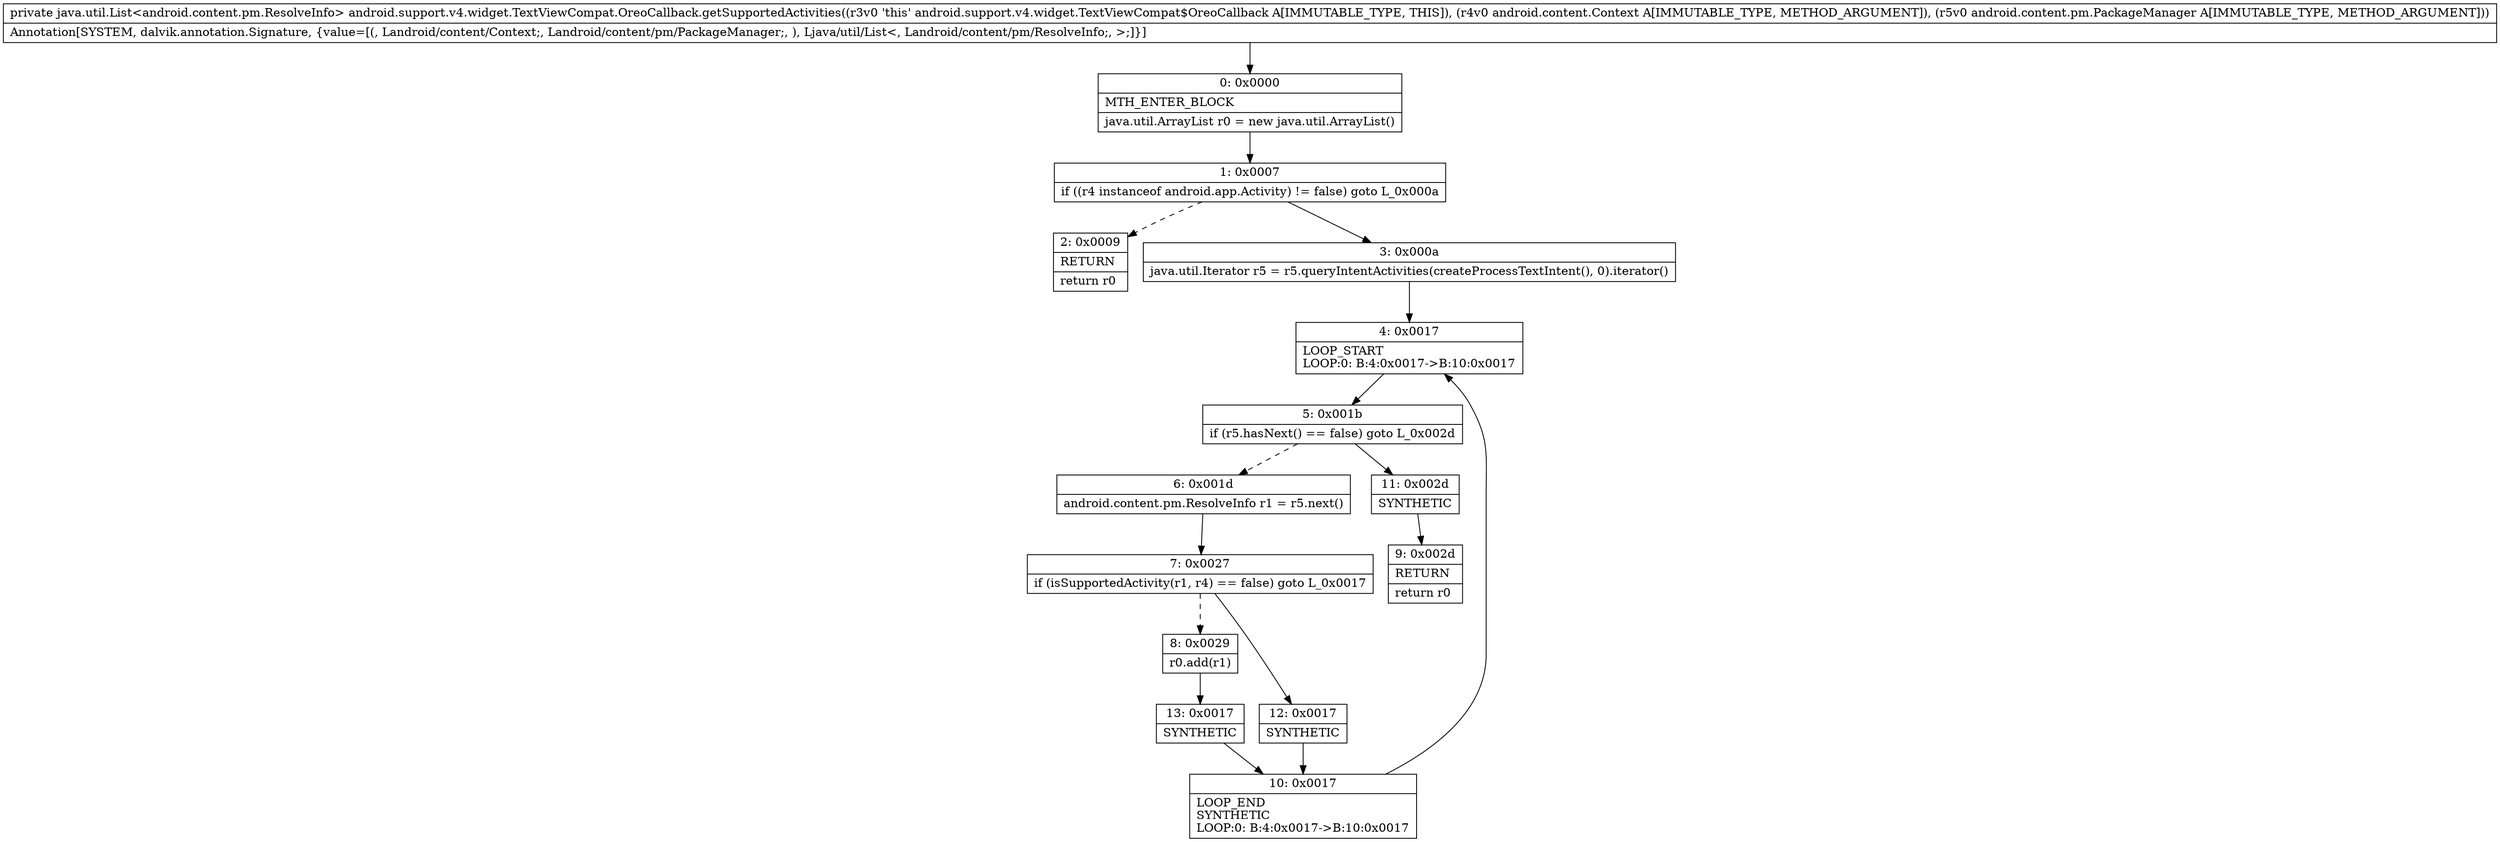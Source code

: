 digraph "CFG forandroid.support.v4.widget.TextViewCompat.OreoCallback.getSupportedActivities(Landroid\/content\/Context;Landroid\/content\/pm\/PackageManager;)Ljava\/util\/List;" {
Node_0 [shape=record,label="{0\:\ 0x0000|MTH_ENTER_BLOCK\l|java.util.ArrayList r0 = new java.util.ArrayList()\l}"];
Node_1 [shape=record,label="{1\:\ 0x0007|if ((r4 instanceof android.app.Activity) != false) goto L_0x000a\l}"];
Node_2 [shape=record,label="{2\:\ 0x0009|RETURN\l|return r0\l}"];
Node_3 [shape=record,label="{3\:\ 0x000a|java.util.Iterator r5 = r5.queryIntentActivities(createProcessTextIntent(), 0).iterator()\l}"];
Node_4 [shape=record,label="{4\:\ 0x0017|LOOP_START\lLOOP:0: B:4:0x0017\-\>B:10:0x0017\l}"];
Node_5 [shape=record,label="{5\:\ 0x001b|if (r5.hasNext() == false) goto L_0x002d\l}"];
Node_6 [shape=record,label="{6\:\ 0x001d|android.content.pm.ResolveInfo r1 = r5.next()\l}"];
Node_7 [shape=record,label="{7\:\ 0x0027|if (isSupportedActivity(r1, r4) == false) goto L_0x0017\l}"];
Node_8 [shape=record,label="{8\:\ 0x0029|r0.add(r1)\l}"];
Node_9 [shape=record,label="{9\:\ 0x002d|RETURN\l|return r0\l}"];
Node_10 [shape=record,label="{10\:\ 0x0017|LOOP_END\lSYNTHETIC\lLOOP:0: B:4:0x0017\-\>B:10:0x0017\l}"];
Node_11 [shape=record,label="{11\:\ 0x002d|SYNTHETIC\l}"];
Node_12 [shape=record,label="{12\:\ 0x0017|SYNTHETIC\l}"];
Node_13 [shape=record,label="{13\:\ 0x0017|SYNTHETIC\l}"];
MethodNode[shape=record,label="{private java.util.List\<android.content.pm.ResolveInfo\> android.support.v4.widget.TextViewCompat.OreoCallback.getSupportedActivities((r3v0 'this' android.support.v4.widget.TextViewCompat$OreoCallback A[IMMUTABLE_TYPE, THIS]), (r4v0 android.content.Context A[IMMUTABLE_TYPE, METHOD_ARGUMENT]), (r5v0 android.content.pm.PackageManager A[IMMUTABLE_TYPE, METHOD_ARGUMENT]))  | Annotation[SYSTEM, dalvik.annotation.Signature, \{value=[(, Landroid\/content\/Context;, Landroid\/content\/pm\/PackageManager;, ), Ljava\/util\/List\<, Landroid\/content\/pm\/ResolveInfo;, \>;]\}]\l}"];
MethodNode -> Node_0;
Node_0 -> Node_1;
Node_1 -> Node_2[style=dashed];
Node_1 -> Node_3;
Node_3 -> Node_4;
Node_4 -> Node_5;
Node_5 -> Node_6[style=dashed];
Node_5 -> Node_11;
Node_6 -> Node_7;
Node_7 -> Node_8[style=dashed];
Node_7 -> Node_12;
Node_8 -> Node_13;
Node_10 -> Node_4;
Node_11 -> Node_9;
Node_12 -> Node_10;
Node_13 -> Node_10;
}

